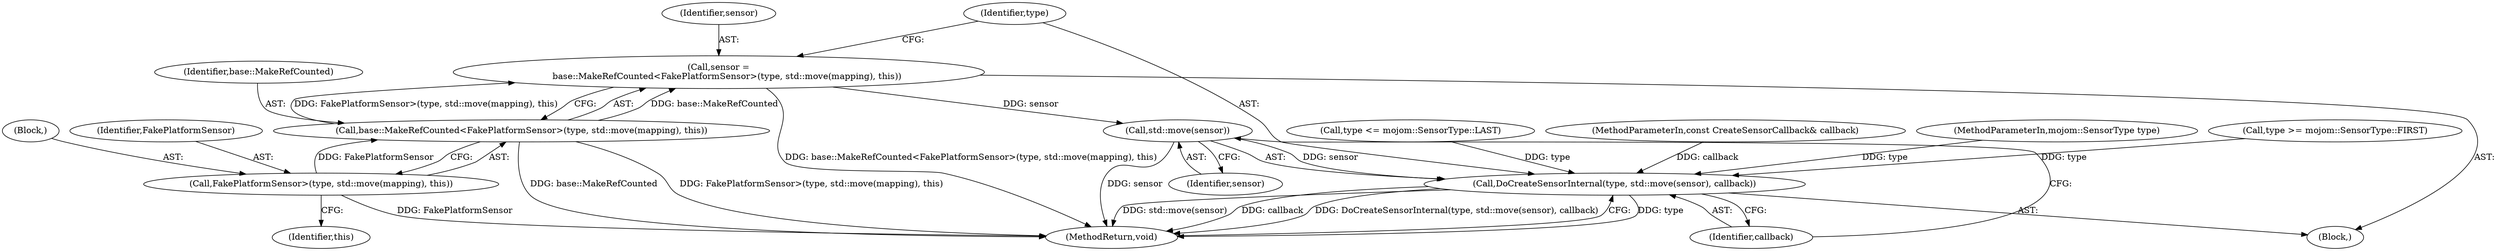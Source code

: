 digraph "1_Chrome_c0c8978849ac57e4ecd613ddc8ff7852a2054734@API" {
"1000128" [label="(Call,std::move(sensor))"];
"1000114" [label="(Call,sensor =\n      base::MakeRefCounted<FakePlatformSensor>(type, std::move(mapping), this))"];
"1000116" [label="(Call,base::MakeRefCounted<FakePlatformSensor>(type, std::move(mapping), this))"];
"1000118" [label="(Call,FakePlatformSensor>(type, std::move(mapping), this))"];
"1000126" [label="(Call,DoCreateSensorInternal(type, std::move(sensor), callback))"];
"1000126" [label="(Call,DoCreateSensorInternal(type, std::move(sensor), callback))"];
"1000117" [label="(Identifier,base::MakeRefCounted)"];
"1000110" [label="(Call,type <= mojom::SensorType::LAST)"];
"1000131" [label="(MethodReturn,void)"];
"1000115" [label="(Identifier,sensor)"];
"1000125" [label="(Identifier,this)"];
"1000120" [label="(Block,)"];
"1000129" [label="(Identifier,sensor)"];
"1000116" [label="(Call,base::MakeRefCounted<FakePlatformSensor>(type, std::move(mapping), this))"];
"1000127" [label="(Identifier,type)"];
"1000130" [label="(Identifier,callback)"];
"1000118" [label="(Call,FakePlatformSensor>(type, std::move(mapping), this))"];
"1000119" [label="(Identifier,FakePlatformSensor)"];
"1000103" [label="(MethodParameterIn,const CreateSensorCallback& callback)"];
"1000104" [label="(Block,)"];
"1000128" [label="(Call,std::move(sensor))"];
"1000101" [label="(MethodParameterIn,mojom::SensorType type)"];
"1000107" [label="(Call,type >= mojom::SensorType::FIRST)"];
"1000114" [label="(Call,sensor =\n      base::MakeRefCounted<FakePlatformSensor>(type, std::move(mapping), this))"];
"1000128" -> "1000126"  [label="AST: "];
"1000128" -> "1000129"  [label="CFG: "];
"1000129" -> "1000128"  [label="AST: "];
"1000130" -> "1000128"  [label="CFG: "];
"1000128" -> "1000131"  [label="DDG: sensor"];
"1000128" -> "1000126"  [label="DDG: sensor"];
"1000114" -> "1000128"  [label="DDG: sensor"];
"1000114" -> "1000104"  [label="AST: "];
"1000114" -> "1000116"  [label="CFG: "];
"1000115" -> "1000114"  [label="AST: "];
"1000116" -> "1000114"  [label="AST: "];
"1000127" -> "1000114"  [label="CFG: "];
"1000114" -> "1000131"  [label="DDG: base::MakeRefCounted<FakePlatformSensor>(type, std::move(mapping), this)"];
"1000116" -> "1000114"  [label="DDG: base::MakeRefCounted"];
"1000116" -> "1000114"  [label="DDG: FakePlatformSensor>(type, std::move(mapping), this)"];
"1000116" -> "1000118"  [label="CFG: "];
"1000117" -> "1000116"  [label="AST: "];
"1000118" -> "1000116"  [label="AST: "];
"1000116" -> "1000131"  [label="DDG: base::MakeRefCounted"];
"1000116" -> "1000131"  [label="DDG: FakePlatformSensor>(type, std::move(mapping), this)"];
"1000118" -> "1000116"  [label="DDG: FakePlatformSensor"];
"1000118" -> "1000125"  [label="CFG: "];
"1000119" -> "1000118"  [label="AST: "];
"1000120" -> "1000118"  [label="AST: "];
"1000118" -> "1000131"  [label="DDG: FakePlatformSensor"];
"1000126" -> "1000104"  [label="AST: "];
"1000126" -> "1000130"  [label="CFG: "];
"1000127" -> "1000126"  [label="AST: "];
"1000130" -> "1000126"  [label="AST: "];
"1000131" -> "1000126"  [label="CFG: "];
"1000126" -> "1000131"  [label="DDG: type"];
"1000126" -> "1000131"  [label="DDG: std::move(sensor)"];
"1000126" -> "1000131"  [label="DDG: callback"];
"1000126" -> "1000131"  [label="DDG: DoCreateSensorInternal(type, std::move(sensor), callback)"];
"1000107" -> "1000126"  [label="DDG: type"];
"1000110" -> "1000126"  [label="DDG: type"];
"1000101" -> "1000126"  [label="DDG: type"];
"1000103" -> "1000126"  [label="DDG: callback"];
}

